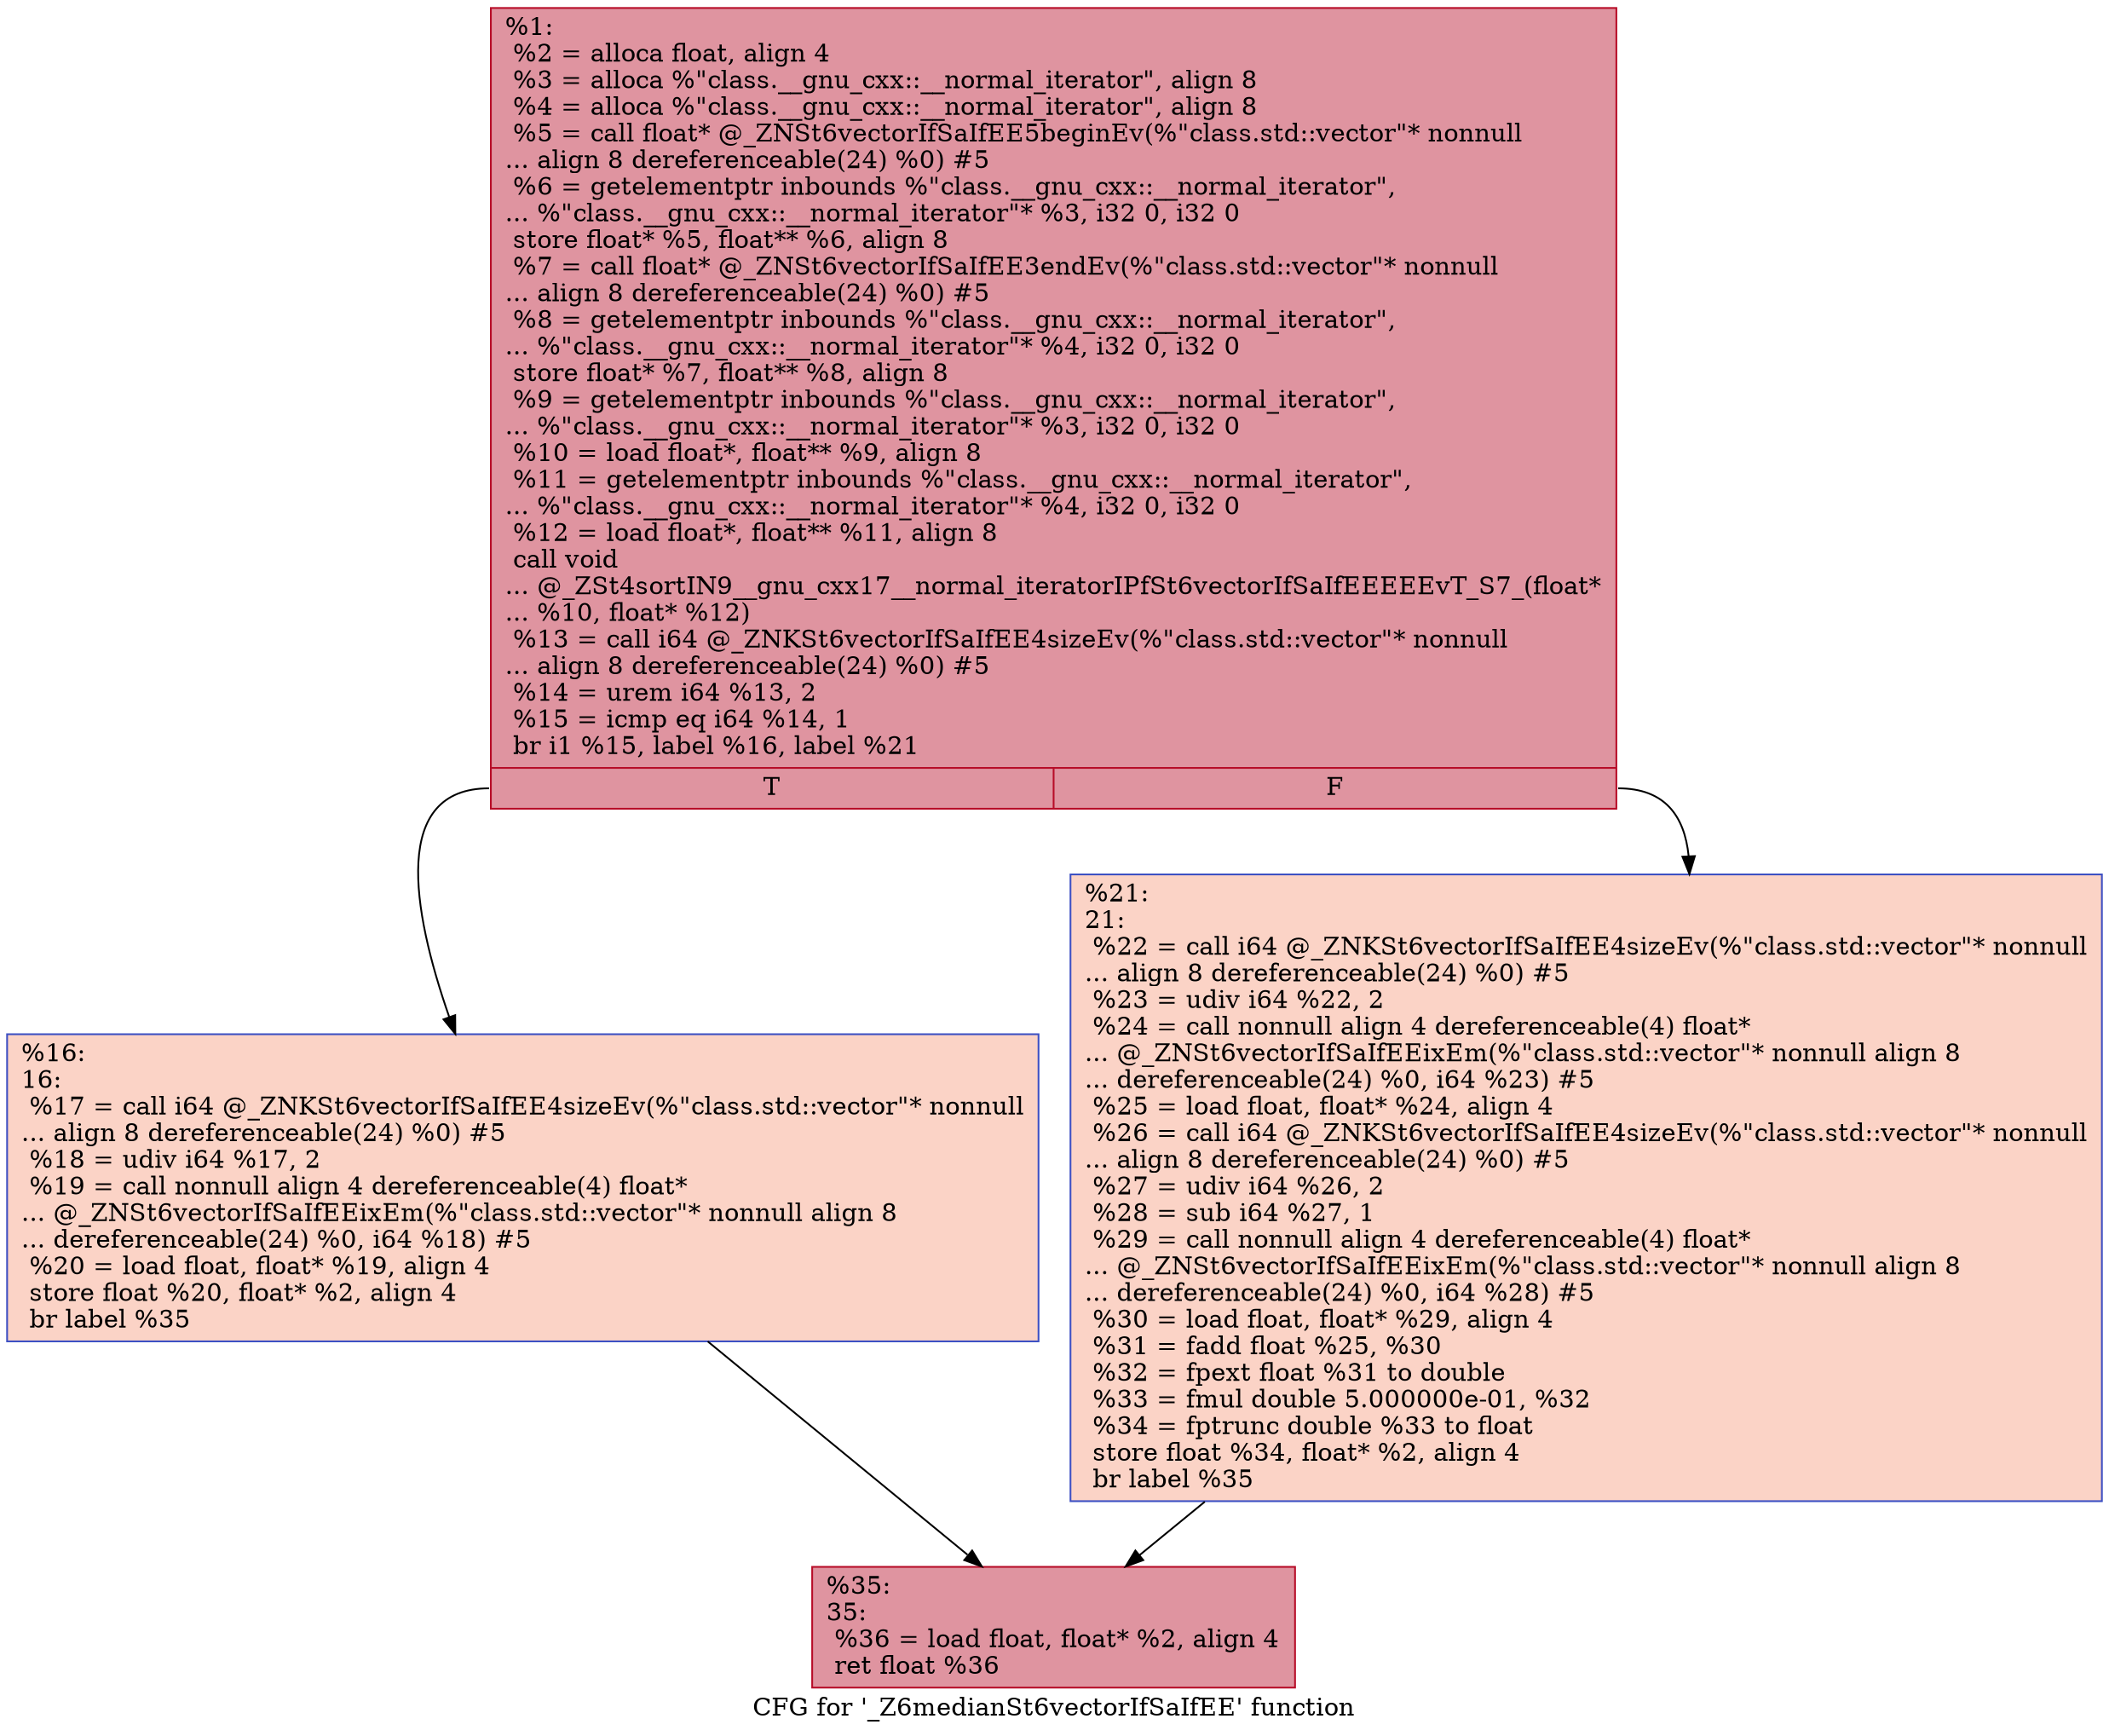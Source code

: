 digraph "CFG for '_Z6medianSt6vectorIfSaIfEE' function" {
	label="CFG for '_Z6medianSt6vectorIfSaIfEE' function";

	Node0x55c08123a950 [shape=record,color="#b70d28ff", style=filled, fillcolor="#b70d2870",label="{%1:\l  %2 = alloca float, align 4\l  %3 = alloca %\"class.__gnu_cxx::__normal_iterator\", align 8\l  %4 = alloca %\"class.__gnu_cxx::__normal_iterator\", align 8\l  %5 = call float* @_ZNSt6vectorIfSaIfEE5beginEv(%\"class.std::vector\"* nonnull\l... align 8 dereferenceable(24) %0) #5\l  %6 = getelementptr inbounds %\"class.__gnu_cxx::__normal_iterator\",\l... %\"class.__gnu_cxx::__normal_iterator\"* %3, i32 0, i32 0\l  store float* %5, float** %6, align 8\l  %7 = call float* @_ZNSt6vectorIfSaIfEE3endEv(%\"class.std::vector\"* nonnull\l... align 8 dereferenceable(24) %0) #5\l  %8 = getelementptr inbounds %\"class.__gnu_cxx::__normal_iterator\",\l... %\"class.__gnu_cxx::__normal_iterator\"* %4, i32 0, i32 0\l  store float* %7, float** %8, align 8\l  %9 = getelementptr inbounds %\"class.__gnu_cxx::__normal_iterator\",\l... %\"class.__gnu_cxx::__normal_iterator\"* %3, i32 0, i32 0\l  %10 = load float*, float** %9, align 8\l  %11 = getelementptr inbounds %\"class.__gnu_cxx::__normal_iterator\",\l... %\"class.__gnu_cxx::__normal_iterator\"* %4, i32 0, i32 0\l  %12 = load float*, float** %11, align 8\l  call void\l... @_ZSt4sortIN9__gnu_cxx17__normal_iteratorIPfSt6vectorIfSaIfEEEEEvT_S7_(float*\l... %10, float* %12)\l  %13 = call i64 @_ZNKSt6vectorIfSaIfEE4sizeEv(%\"class.std::vector\"* nonnull\l... align 8 dereferenceable(24) %0) #5\l  %14 = urem i64 %13, 2\l  %15 = icmp eq i64 %14, 1\l  br i1 %15, label %16, label %21\l|{<s0>T|<s1>F}}"];
	Node0x55c08123a950:s0 -> Node0x55c08123c180;
	Node0x55c08123a950:s1 -> Node0x55c08123c1d0;
	Node0x55c08123c180 [shape=record,color="#3d50c3ff", style=filled, fillcolor="#f59c7d70",label="{%16:\l16:                                               \l  %17 = call i64 @_ZNKSt6vectorIfSaIfEE4sizeEv(%\"class.std::vector\"* nonnull\l... align 8 dereferenceable(24) %0) #5\l  %18 = udiv i64 %17, 2\l  %19 = call nonnull align 4 dereferenceable(4) float*\l... @_ZNSt6vectorIfSaIfEEixEm(%\"class.std::vector\"* nonnull align 8\l... dereferenceable(24) %0, i64 %18) #5\l  %20 = load float, float* %19, align 4\l  store float %20, float* %2, align 4\l  br label %35\l}"];
	Node0x55c08123c180 -> Node0x55c08123c790;
	Node0x55c08123c1d0 [shape=record,color="#3d50c3ff", style=filled, fillcolor="#f59c7d70",label="{%21:\l21:                                               \l  %22 = call i64 @_ZNKSt6vectorIfSaIfEE4sizeEv(%\"class.std::vector\"* nonnull\l... align 8 dereferenceable(24) %0) #5\l  %23 = udiv i64 %22, 2\l  %24 = call nonnull align 4 dereferenceable(4) float*\l... @_ZNSt6vectorIfSaIfEEixEm(%\"class.std::vector\"* nonnull align 8\l... dereferenceable(24) %0, i64 %23) #5\l  %25 = load float, float* %24, align 4\l  %26 = call i64 @_ZNKSt6vectorIfSaIfEE4sizeEv(%\"class.std::vector\"* nonnull\l... align 8 dereferenceable(24) %0) #5\l  %27 = udiv i64 %26, 2\l  %28 = sub i64 %27, 1\l  %29 = call nonnull align 4 dereferenceable(4) float*\l... @_ZNSt6vectorIfSaIfEEixEm(%\"class.std::vector\"* nonnull align 8\l... dereferenceable(24) %0, i64 %28) #5\l  %30 = load float, float* %29, align 4\l  %31 = fadd float %25, %30\l  %32 = fpext float %31 to double\l  %33 = fmul double 5.000000e-01, %32\l  %34 = fptrunc double %33 to float\l  store float %34, float* %2, align 4\l  br label %35\l}"];
	Node0x55c08123c1d0 -> Node0x55c08123c790;
	Node0x55c08123c790 [shape=record,color="#b70d28ff", style=filled, fillcolor="#b70d2870",label="{%35:\l35:                                               \l  %36 = load float, float* %2, align 4\l  ret float %36\l}"];
}

